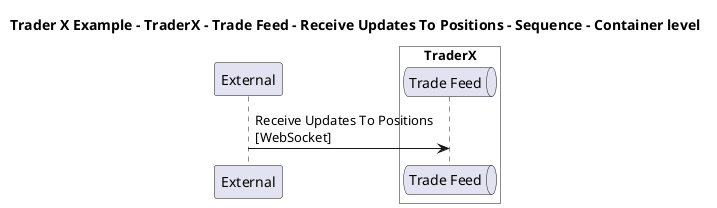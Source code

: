 @startuml

title Trader X Example - TraderX - Trade Feed - Receive Updates To Positions - Sequence - Container level

participant "External" as C4InterFlow.SoftwareSystems.ExternalSystem

box "TraderX" #White
    queue "Trade Feed" as TraderXExample.SoftwareSystems.TraderX.Containers.TradeFeed
end box


C4InterFlow.SoftwareSystems.ExternalSystem -> TraderXExample.SoftwareSystems.TraderX.Containers.TradeFeed : Receive Updates To Positions\n[WebSocket]


@enduml
